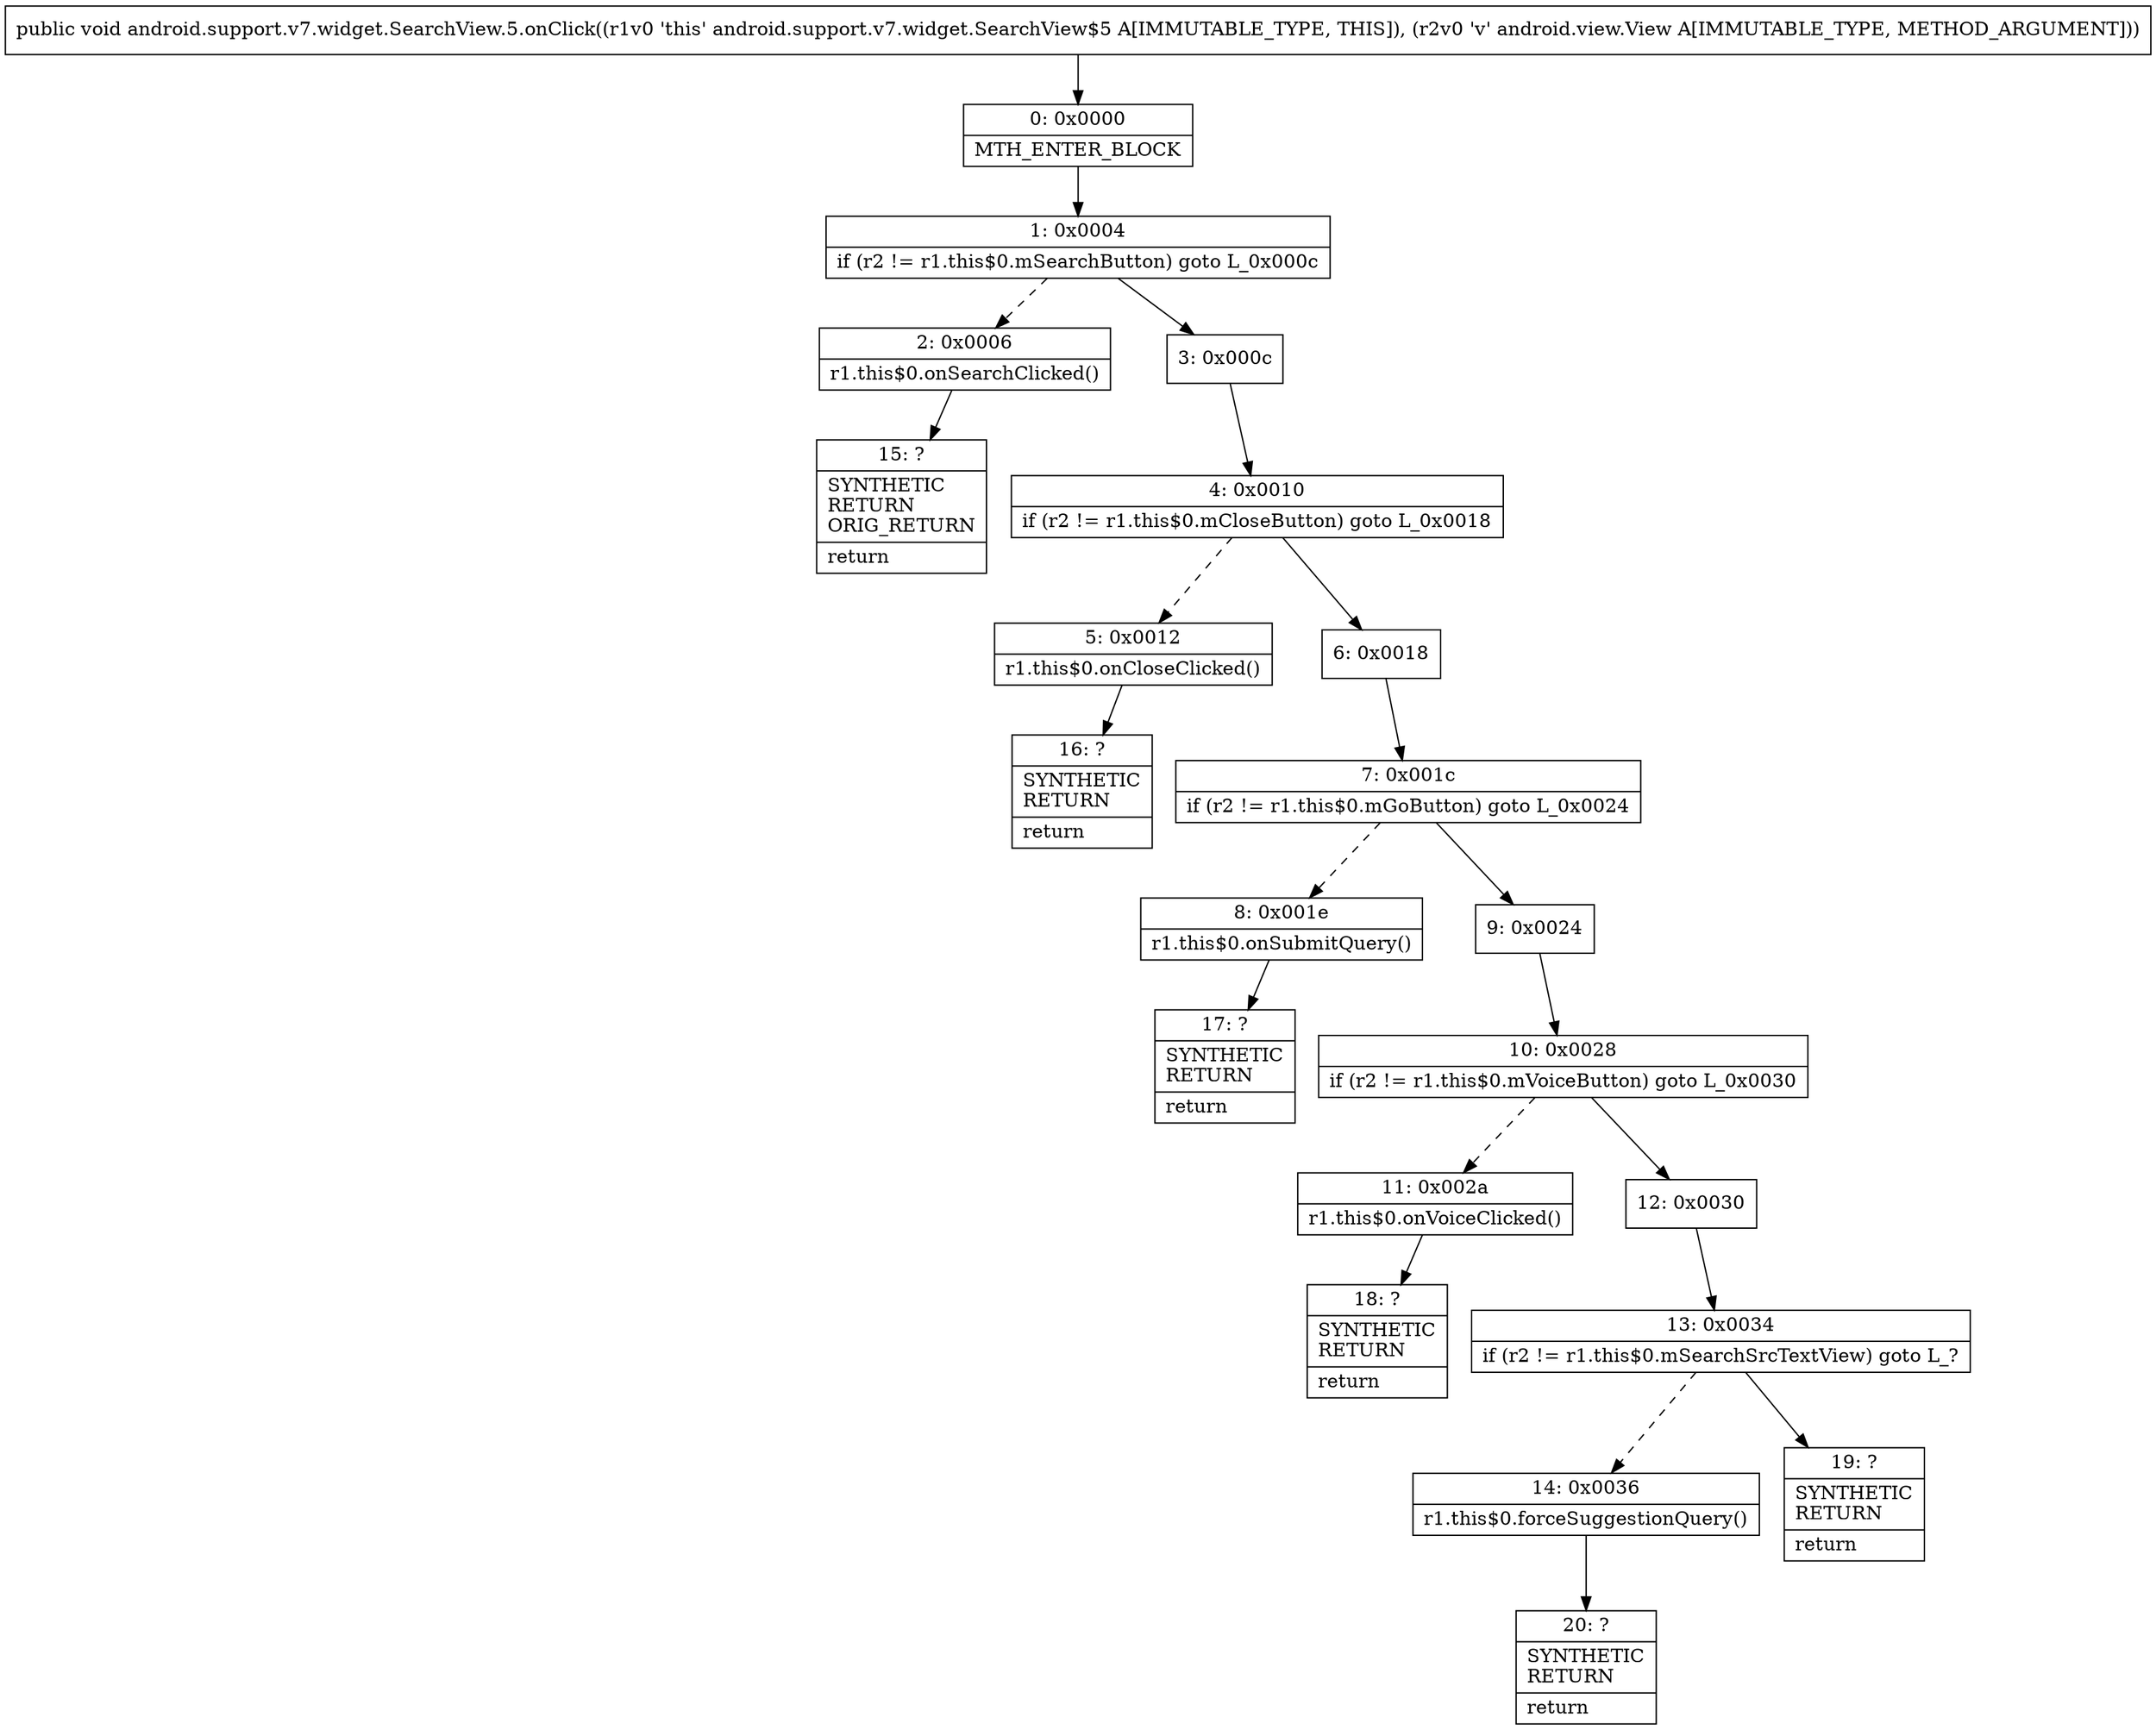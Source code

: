 digraph "CFG forandroid.support.v7.widget.SearchView.5.onClick(Landroid\/view\/View;)V" {
Node_0 [shape=record,label="{0\:\ 0x0000|MTH_ENTER_BLOCK\l}"];
Node_1 [shape=record,label="{1\:\ 0x0004|if (r2 != r1.this$0.mSearchButton) goto L_0x000c\l}"];
Node_2 [shape=record,label="{2\:\ 0x0006|r1.this$0.onSearchClicked()\l}"];
Node_3 [shape=record,label="{3\:\ 0x000c}"];
Node_4 [shape=record,label="{4\:\ 0x0010|if (r2 != r1.this$0.mCloseButton) goto L_0x0018\l}"];
Node_5 [shape=record,label="{5\:\ 0x0012|r1.this$0.onCloseClicked()\l}"];
Node_6 [shape=record,label="{6\:\ 0x0018}"];
Node_7 [shape=record,label="{7\:\ 0x001c|if (r2 != r1.this$0.mGoButton) goto L_0x0024\l}"];
Node_8 [shape=record,label="{8\:\ 0x001e|r1.this$0.onSubmitQuery()\l}"];
Node_9 [shape=record,label="{9\:\ 0x0024}"];
Node_10 [shape=record,label="{10\:\ 0x0028|if (r2 != r1.this$0.mVoiceButton) goto L_0x0030\l}"];
Node_11 [shape=record,label="{11\:\ 0x002a|r1.this$0.onVoiceClicked()\l}"];
Node_12 [shape=record,label="{12\:\ 0x0030}"];
Node_13 [shape=record,label="{13\:\ 0x0034|if (r2 != r1.this$0.mSearchSrcTextView) goto L_?\l}"];
Node_14 [shape=record,label="{14\:\ 0x0036|r1.this$0.forceSuggestionQuery()\l}"];
Node_15 [shape=record,label="{15\:\ ?|SYNTHETIC\lRETURN\lORIG_RETURN\l|return\l}"];
Node_16 [shape=record,label="{16\:\ ?|SYNTHETIC\lRETURN\l|return\l}"];
Node_17 [shape=record,label="{17\:\ ?|SYNTHETIC\lRETURN\l|return\l}"];
Node_18 [shape=record,label="{18\:\ ?|SYNTHETIC\lRETURN\l|return\l}"];
Node_19 [shape=record,label="{19\:\ ?|SYNTHETIC\lRETURN\l|return\l}"];
Node_20 [shape=record,label="{20\:\ ?|SYNTHETIC\lRETURN\l|return\l}"];
MethodNode[shape=record,label="{public void android.support.v7.widget.SearchView.5.onClick((r1v0 'this' android.support.v7.widget.SearchView$5 A[IMMUTABLE_TYPE, THIS]), (r2v0 'v' android.view.View A[IMMUTABLE_TYPE, METHOD_ARGUMENT])) }"];
MethodNode -> Node_0;
Node_0 -> Node_1;
Node_1 -> Node_2[style=dashed];
Node_1 -> Node_3;
Node_2 -> Node_15;
Node_3 -> Node_4;
Node_4 -> Node_5[style=dashed];
Node_4 -> Node_6;
Node_5 -> Node_16;
Node_6 -> Node_7;
Node_7 -> Node_8[style=dashed];
Node_7 -> Node_9;
Node_8 -> Node_17;
Node_9 -> Node_10;
Node_10 -> Node_11[style=dashed];
Node_10 -> Node_12;
Node_11 -> Node_18;
Node_12 -> Node_13;
Node_13 -> Node_14[style=dashed];
Node_13 -> Node_19;
Node_14 -> Node_20;
}

